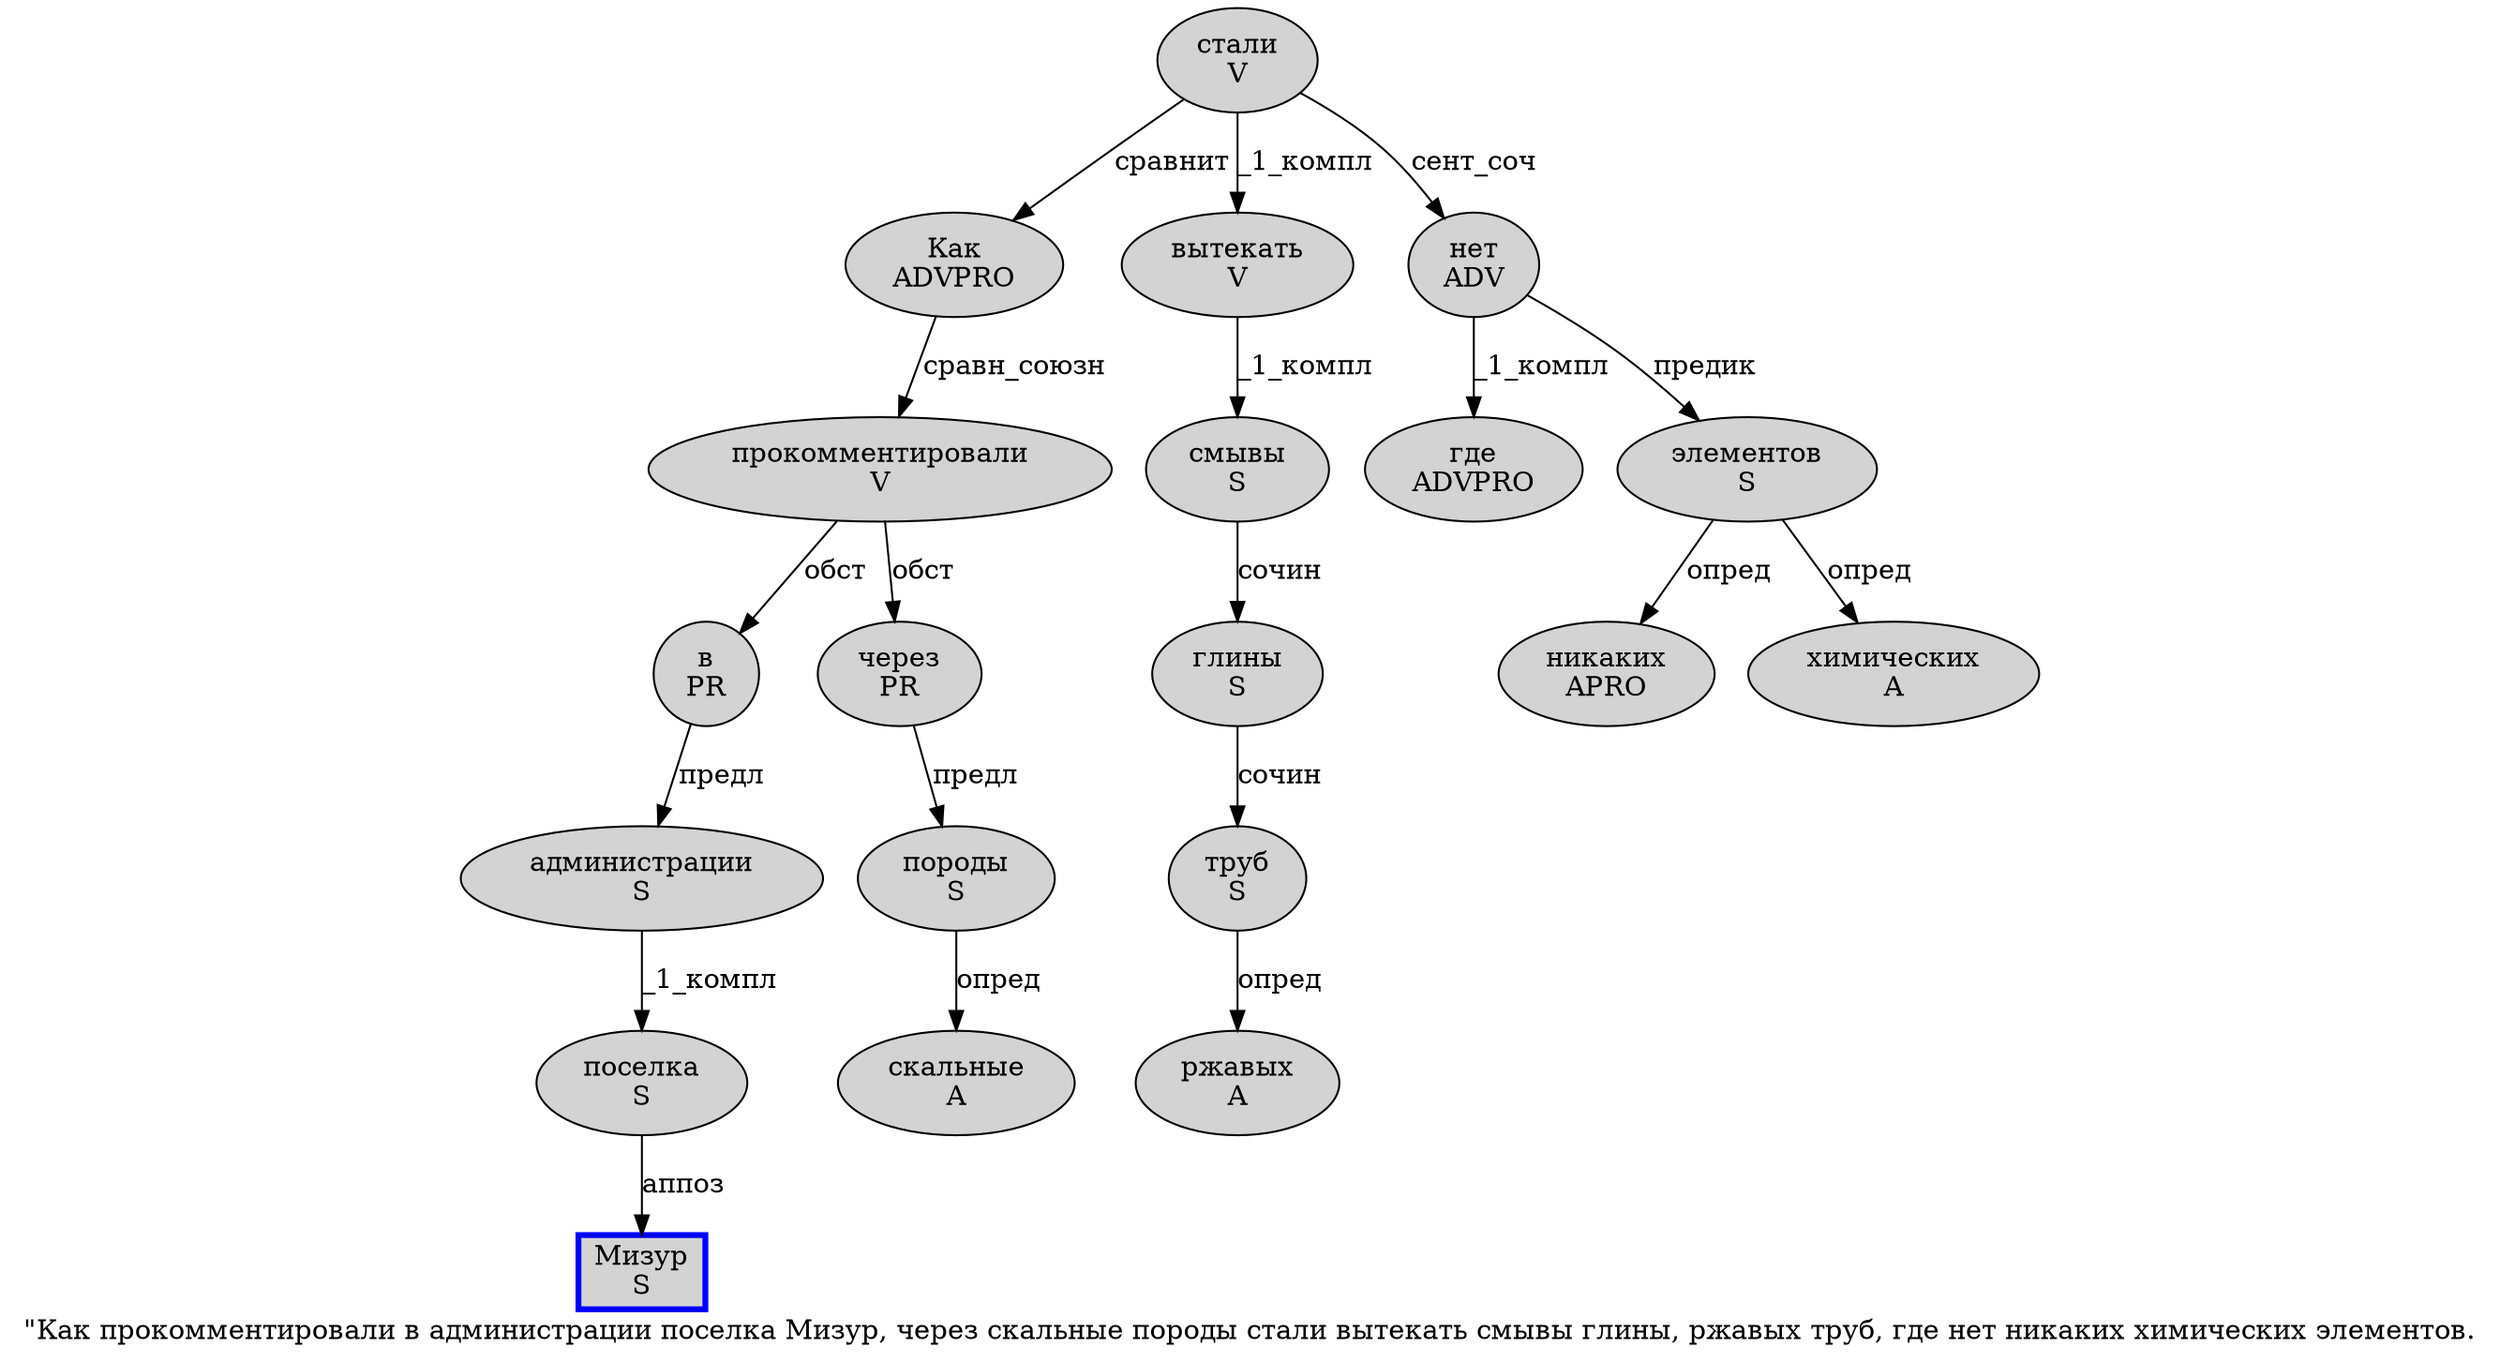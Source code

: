 digraph SENTENCE_218 {
	graph [label="\"Как прокомментировали в администрации поселка Мизур, через скальные породы стали вытекать смывы глины, ржавых труб, где нет никаких химических элементов."]
	node [style=filled]
		1 [label="Как
ADVPRO" color="" fillcolor=lightgray penwidth=1 shape=ellipse]
		2 [label="прокомментировали
V" color="" fillcolor=lightgray penwidth=1 shape=ellipse]
		3 [label="в
PR" color="" fillcolor=lightgray penwidth=1 shape=ellipse]
		4 [label="администрации
S" color="" fillcolor=lightgray penwidth=1 shape=ellipse]
		5 [label="поселка
S" color="" fillcolor=lightgray penwidth=1 shape=ellipse]
		6 [label="Мизур
S" color=blue fillcolor=lightgray penwidth=3 shape=box]
		8 [label="через
PR" color="" fillcolor=lightgray penwidth=1 shape=ellipse]
		9 [label="скальные
A" color="" fillcolor=lightgray penwidth=1 shape=ellipse]
		10 [label="породы
S" color="" fillcolor=lightgray penwidth=1 shape=ellipse]
		11 [label="стали
V" color="" fillcolor=lightgray penwidth=1 shape=ellipse]
		12 [label="вытекать
V" color="" fillcolor=lightgray penwidth=1 shape=ellipse]
		13 [label="смывы
S" color="" fillcolor=lightgray penwidth=1 shape=ellipse]
		14 [label="глины
S" color="" fillcolor=lightgray penwidth=1 shape=ellipse]
		16 [label="ржавых
A" color="" fillcolor=lightgray penwidth=1 shape=ellipse]
		17 [label="труб
S" color="" fillcolor=lightgray penwidth=1 shape=ellipse]
		19 [label="где
ADVPRO" color="" fillcolor=lightgray penwidth=1 shape=ellipse]
		20 [label="нет
ADV" color="" fillcolor=lightgray penwidth=1 shape=ellipse]
		21 [label="никаких
APRO" color="" fillcolor=lightgray penwidth=1 shape=ellipse]
		22 [label="химических
A" color="" fillcolor=lightgray penwidth=1 shape=ellipse]
		23 [label="элементов
S" color="" fillcolor=lightgray penwidth=1 shape=ellipse]
			2 -> 3 [label="обст"]
			2 -> 8 [label="обст"]
			4 -> 5 [label="_1_компл"]
			5 -> 6 [label="аппоз"]
			17 -> 16 [label="опред"]
			14 -> 17 [label="сочин"]
			12 -> 13 [label="_1_компл"]
			11 -> 1 [label="сравнит"]
			11 -> 12 [label="_1_компл"]
			11 -> 20 [label="сент_соч"]
			23 -> 21 [label="опред"]
			23 -> 22 [label="опред"]
			1 -> 2 [label="сравн_союзн"]
			10 -> 9 [label="опред"]
			13 -> 14 [label="сочин"]
			3 -> 4 [label="предл"]
			8 -> 10 [label="предл"]
			20 -> 19 [label="_1_компл"]
			20 -> 23 [label="предик"]
}